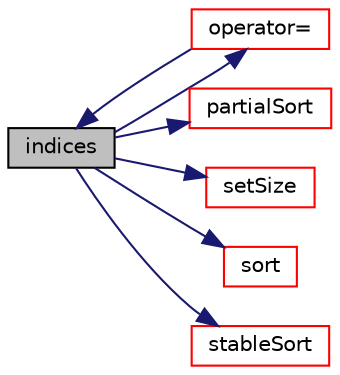 digraph "indices"
{
  bgcolor="transparent";
  edge [fontname="Helvetica",fontsize="10",labelfontname="Helvetica",labelfontsize="10"];
  node [fontname="Helvetica",fontsize="10",shape=record];
  rankdir="LR";
  Node36 [label="indices",height=0.2,width=0.4,color="black", fillcolor="grey75", style="filled", fontcolor="black"];
  Node36 -> Node37 [color="midnightblue",fontsize="10",style="solid",fontname="Helvetica"];
  Node37 [label="operator=",height=0.2,width=0.4,color="red",URL="$a31085.html#aca3245a7f1818b4e6e844bd007f68c81"];
  Node37 -> Node36 [color="midnightblue",fontsize="10",style="solid",fontname="Helvetica"];
  Node36 -> Node39 [color="midnightblue",fontsize="10",style="solid",fontname="Helvetica"];
  Node39 [label="partialSort",height=0.2,width=0.4,color="red",URL="$a31085.html#a31a17712db9022557624db15cc9f6997",tooltip="Partial sort the list (if changed after construction time) "];
  Node36 -> Node43 [color="midnightblue",fontsize="10",style="solid",fontname="Helvetica"];
  Node43 [label="setSize",height=0.2,width=0.4,color="red",URL="$a31085.html#aedb985ffeaf1bdbfeccc2a8730405703",tooltip="Size the list. If grow can cause undefined indices (until next sort) "];
  Node36 -> Node45 [color="midnightblue",fontsize="10",style="solid",fontname="Helvetica"];
  Node45 [label="sort",height=0.2,width=0.4,color="red",URL="$a31085.html#a47fdc9eea42b6975cdc835bb2e08810e",tooltip="Sort the list (if changed after construction time) "];
  Node36 -> Node50 [color="midnightblue",fontsize="10",style="solid",fontname="Helvetica"];
  Node50 [label="stableSort",height=0.2,width=0.4,color="red",URL="$a31085.html#a21a6dab368a0a08089b42c6d8537817a",tooltip="Sort the list (if changed after construction time) "];
}
